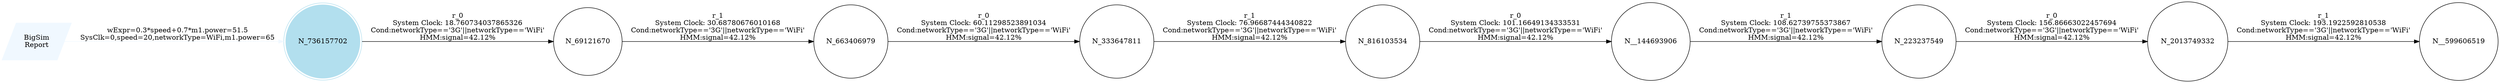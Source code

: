 digraph reaction_graph {
   rankdir=LR;
   Node [shape = circle];
   BigSim_Report [shape = parallelogram color = aliceblue style=filled label="BigSim
Report"];
BigSim_Report -> N_736157702[color = aliceblue label = "wExpr=0.3*speed+0.7*m1.power=51.5
SysClk=0,speed=20,networkType=WiFi,m1.power=65"];
 N_736157702
 [shape=circle, color=lightblue2, style=filled];
N__599606519[ label="N__599606519
"];
N_69121670[ label="N_69121670
"];
 N_69121670 -> N_663406979[ label = "r_1
System Clock: 30.68780676010168
Cond:networkType=='3G'||networkType=='WiFi'
HMM:signal=42.12%"];
N__144693906[ label="N__144693906
"];
 N__144693906 -> N_223237549[ label = "r_1
System Clock: 108.62739755373867
Cond:networkType=='3G'||networkType=='WiFi'
HMM:signal=42.12%"];
N_736157702[ shape = doublecircle, color=lightblue2, style=filled, label="N_736157702
"];
 N_736157702 -> N_69121670[ label = "r_0
System Clock: 18.760734037865326
Cond:networkType=='3G'||networkType=='WiFi'
HMM:signal=42.12%"];
N_2013749332[ label="N_2013749332
"];
 N_2013749332 -> N__599606519[ label = "r_1
System Clock: 193.1922592810538
Cond:networkType=='3G'||networkType=='WiFi'
HMM:signal=42.12%"];
N_223237549[ label="N_223237549
"];
 N_223237549 -> N_2013749332[ label = "r_0
System Clock: 156.86663022457694
Cond:networkType=='3G'||networkType=='WiFi'
HMM:signal=42.12%"];
N_333647811[ label="N_333647811
"];
 N_333647811 -> N_816103534[ label = "r_1
System Clock: 76.96687444340822
Cond:networkType=='3G'||networkType=='WiFi'
HMM:signal=42.12%"];
N_663406979[ label="N_663406979
"];
 N_663406979 -> N_333647811[ label = "r_0
System Clock: 60.11298523891034
Cond:networkType=='3G'||networkType=='WiFi'
HMM:signal=42.12%"];
N_816103534[ label="N_816103534
"];
 N_816103534 -> N__144693906[ label = "r_0
System Clock: 101.16649134333531
Cond:networkType=='3G'||networkType=='WiFi'
HMM:signal=42.12%"];
}
